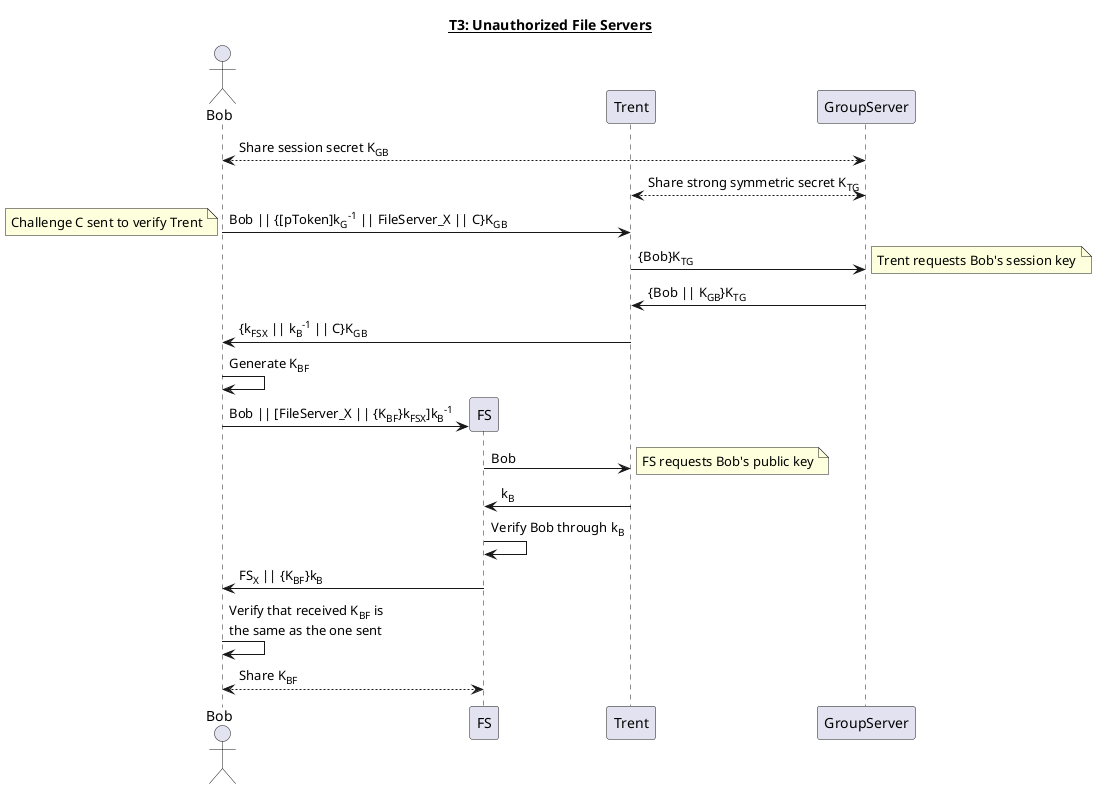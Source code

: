 @startuml
title __T3: Unauthorized File Servers__
actor Bob
participant FS
participant Trent
participant GroupServer

Bob <--> GroupServer: Share session secret K<sub>GB</sub>
GroupServer <--> Trent: Share strong symmetric secret K<sub>TG</sub>
Bob -> Trent: Bob || {[pToken]k<sub>G</sub><sup>-1</sup> || FileServer_X || C}K<sub>GB</sub>
note left: Challenge C sent to verify Trent

Trent -> GroupServer: {Bob}K<sub>TG</sub>
note right: Trent requests Bob's session key
GroupServer -> Trent: {Bob || K<sub>GB</sub>}K<sub>TG</sub>
Trent -> Bob: {k<sub>FSX</sub> || k<sub>B</sub><sup>-1</sup> || C}K<sub>GB</sub>

Bob -> Bob: Generate K<sub>BF</sub>
create FS
Bob -> FS: Bob || [FileServer_X || {K<sub>BF</sub>}k<sub>FSX</sub>]k<sub>B</sub><sup>-1</sup>
FS -> Trent: Bob
note right: FS requests Bob's public key
Trent -> FS: k<sub>B</sub>

FS -> FS: Verify Bob through k<sub>B</sub>
FS -> Bob: FS<sub>X</sub> || {K<sub>BF</sub>}k<sub>B</sub>
Bob -> Bob: Verify that received K<sub>BF</sub> is \nthe same as the one sent

Bob <--> FS: Share K<sub>BF</sub>
@enduml